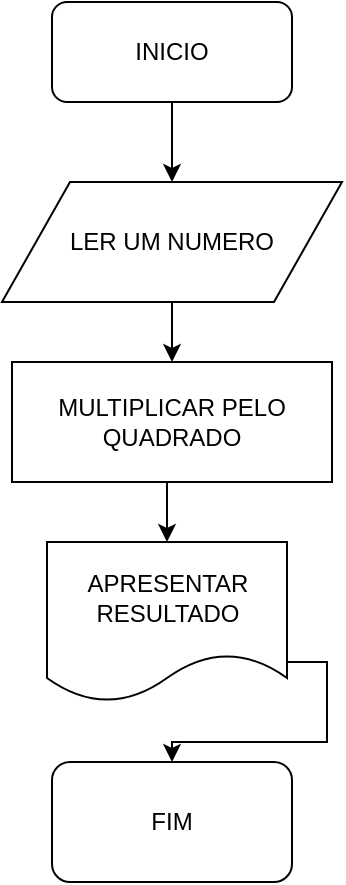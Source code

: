 <mxfile version="12.8.0" type="device"><diagram id="C5RBs43oDa-KdzZeNtuy" name="Page-1"><mxGraphModel dx="300" dy="593" grid="1" gridSize="10" guides="1" tooltips="1" connect="1" arrows="1" fold="1" page="1" pageScale="1" pageWidth="827" pageHeight="1169" math="0" shadow="0"><root><mxCell id="WIyWlLk6GJQsqaUBKTNV-0"/><mxCell id="WIyWlLk6GJQsqaUBKTNV-1" parent="WIyWlLk6GJQsqaUBKTNV-0"/><mxCell id="yZJIcWONExo_v3kQg8oy-18" style="edgeStyle=orthogonalEdgeStyle;rounded=0;orthogonalLoop=1;jettySize=auto;html=1;exitX=0.5;exitY=1;exitDx=0;exitDy=0;entryX=0.5;entryY=0;entryDx=0;entryDy=0;" edge="1" parent="WIyWlLk6GJQsqaUBKTNV-1" source="yZJIcWONExo_v3kQg8oy-19" target="yZJIcWONExo_v3kQg8oy-21"><mxGeometry relative="1" as="geometry"/></mxCell><mxCell id="yZJIcWONExo_v3kQg8oy-19" value="INICIO" style="rounded=1;whiteSpace=wrap;html=1;" vertex="1" parent="WIyWlLk6GJQsqaUBKTNV-1"><mxGeometry x="95" y="190" width="120" height="50" as="geometry"/></mxCell><mxCell id="yZJIcWONExo_v3kQg8oy-20" style="edgeStyle=orthogonalEdgeStyle;rounded=0;orthogonalLoop=1;jettySize=auto;html=1;exitX=0.5;exitY=1;exitDx=0;exitDy=0;entryX=0.5;entryY=0;entryDx=0;entryDy=0;" edge="1" parent="WIyWlLk6GJQsqaUBKTNV-1" source="yZJIcWONExo_v3kQg8oy-21" target="yZJIcWONExo_v3kQg8oy-23"><mxGeometry relative="1" as="geometry"/></mxCell><mxCell id="yZJIcWONExo_v3kQg8oy-21" value="LER UM NUMERO" style="shape=parallelogram;perimeter=parallelogramPerimeter;whiteSpace=wrap;html=1;" vertex="1" parent="WIyWlLk6GJQsqaUBKTNV-1"><mxGeometry x="70" y="280" width="170" height="60" as="geometry"/></mxCell><mxCell id="yZJIcWONExo_v3kQg8oy-22" style="edgeStyle=orthogonalEdgeStyle;rounded=0;orthogonalLoop=1;jettySize=auto;html=1;exitX=0.5;exitY=1;exitDx=0;exitDy=0;entryX=0.5;entryY=0;entryDx=0;entryDy=0;" edge="1" parent="WIyWlLk6GJQsqaUBKTNV-1" source="yZJIcWONExo_v3kQg8oy-23" target="yZJIcWONExo_v3kQg8oy-25"><mxGeometry relative="1" as="geometry"/></mxCell><mxCell id="yZJIcWONExo_v3kQg8oy-23" value="MULTIPLICAR PELO QUADRADO" style="rounded=0;whiteSpace=wrap;html=1;" vertex="1" parent="WIyWlLk6GJQsqaUBKTNV-1"><mxGeometry x="75" y="370" width="160" height="60" as="geometry"/></mxCell><mxCell id="yZJIcWONExo_v3kQg8oy-24" style="edgeStyle=orthogonalEdgeStyle;rounded=0;orthogonalLoop=1;jettySize=auto;html=1;exitX=1;exitY=0.75;exitDx=0;exitDy=0;entryX=0.5;entryY=0;entryDx=0;entryDy=0;" edge="1" parent="WIyWlLk6GJQsqaUBKTNV-1" source="yZJIcWONExo_v3kQg8oy-25" target="yZJIcWONExo_v3kQg8oy-26"><mxGeometry relative="1" as="geometry"/></mxCell><mxCell id="yZJIcWONExo_v3kQg8oy-25" value="APRESENTAR RESULTADO" style="shape=document;whiteSpace=wrap;html=1;boundedLbl=1;" vertex="1" parent="WIyWlLk6GJQsqaUBKTNV-1"><mxGeometry x="92.5" y="460" width="120" height="80" as="geometry"/></mxCell><mxCell id="yZJIcWONExo_v3kQg8oy-26" value="FIM" style="rounded=1;whiteSpace=wrap;html=1;" vertex="1" parent="WIyWlLk6GJQsqaUBKTNV-1"><mxGeometry x="95" y="570" width="120" height="60" as="geometry"/></mxCell></root></mxGraphModel></diagram></mxfile>